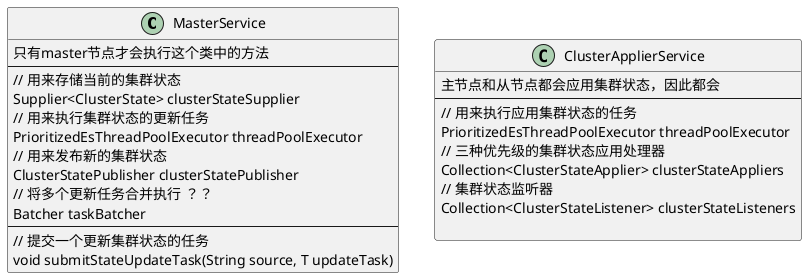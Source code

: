 @startuml

class MasterService {
    只有master节点才会执行这个类中的方法
    ---
    // 用来存储当前的集群状态
    Supplier<ClusterState> clusterStateSupplier
    // 用来执行集群状态的更新任务
    PrioritizedEsThreadPoolExecutor threadPoolExecutor
    // 用来发布新的集群状态
    ClusterStatePublisher clusterStatePublisher
    // 将多个更新任务合并执行 ？？
    Batcher taskBatcher
    --
    // 提交一个更新集群状态的任务
    void submitStateUpdateTask(String source, T updateTask)
}


class ClusterApplierService {
    主节点和从节点都会应用集群状态，因此都会
    ---
    // 用来执行应用集群状态的任务
    PrioritizedEsThreadPoolExecutor threadPoolExecutor
    // 三种优先级的集群状态应用处理器
    Collection<ClusterStateApplier> clusterStateAppliers
    // 集群状态监听器
    Collection<ClusterStateListener> clusterStateListeners

}

@enduml